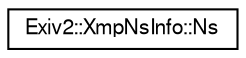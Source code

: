 digraph "Graphical Class Hierarchy"
{
  edge [fontname="FreeSans",fontsize="10",labelfontname="FreeSans",labelfontsize="10"];
  node [fontname="FreeSans",fontsize="10",shape=record];
  rankdir="LR";
  Node1 [label="Exiv2::XmpNsInfo::Ns",height=0.2,width=0.4,color="black", fillcolor="white", style="filled",URL="$structExiv2_1_1XmpNsInfo_1_1Ns.html",tooltip="For comparison with namespace. "];
}
